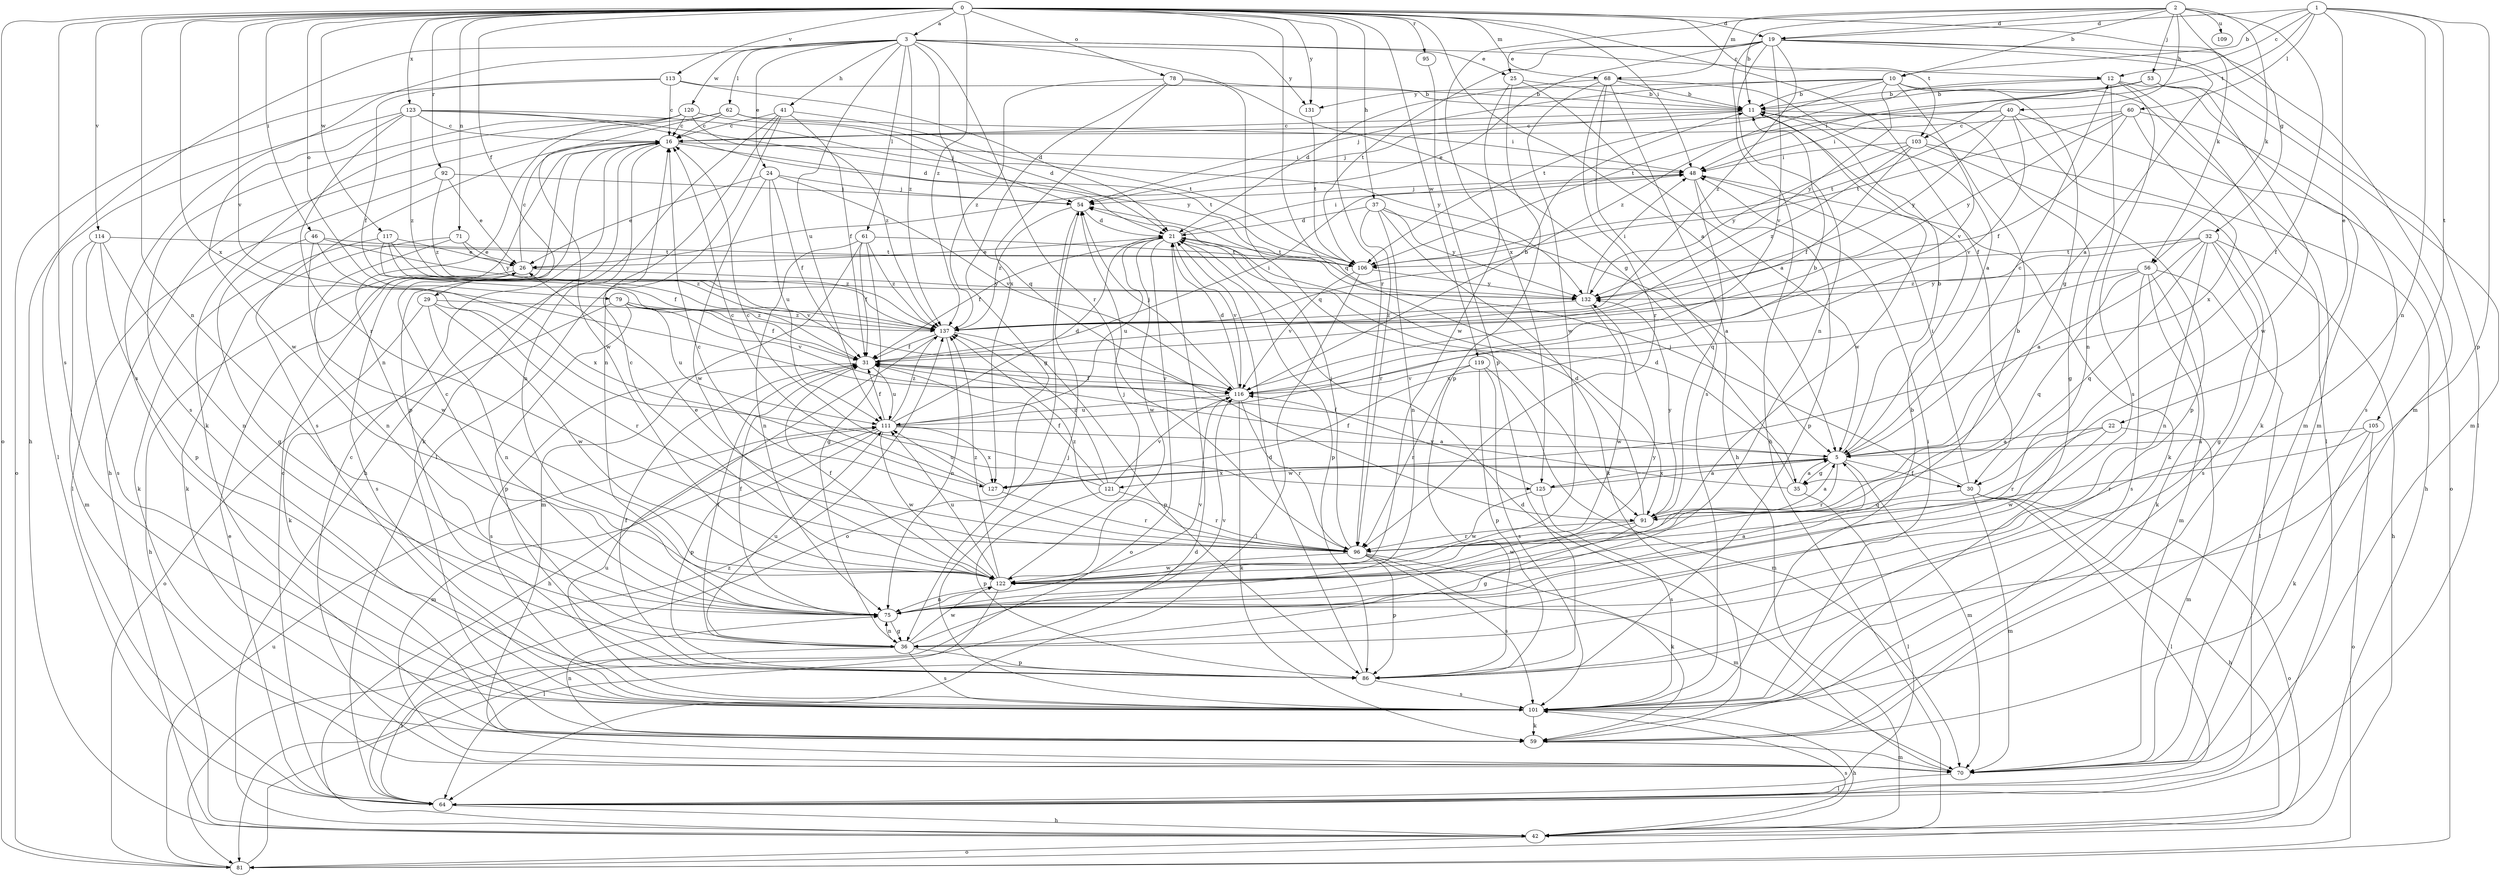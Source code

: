 strict digraph  {
0;
1;
2;
3;
5;
10;
11;
12;
16;
19;
21;
22;
24;
25;
26;
29;
30;
31;
32;
35;
36;
37;
40;
41;
42;
46;
48;
53;
54;
56;
59;
60;
61;
62;
64;
68;
70;
71;
75;
78;
79;
81;
86;
91;
92;
95;
96;
101;
103;
105;
106;
109;
111;
113;
114;
116;
117;
119;
120;
121;
122;
123;
125;
127;
131;
132;
137;
0 -> 3  [label=a];
0 -> 5  [label=a];
0 -> 19  [label=d];
0 -> 29  [label=f];
0 -> 30  [label=f];
0 -> 37  [label=h];
0 -> 46  [label=i];
0 -> 48  [label=i];
0 -> 56  [label=k];
0 -> 68  [label=m];
0 -> 71  [label=n];
0 -> 75  [label=n];
0 -> 78  [label=o];
0 -> 79  [label=o];
0 -> 81  [label=o];
0 -> 91  [label=q];
0 -> 92  [label=r];
0 -> 95  [label=r];
0 -> 96  [label=r];
0 -> 101  [label=s];
0 -> 103  [label=t];
0 -> 113  [label=v];
0 -> 114  [label=v];
0 -> 116  [label=v];
0 -> 117  [label=w];
0 -> 119  [label=w];
0 -> 123  [label=x];
0 -> 125  [label=x];
0 -> 131  [label=y];
0 -> 137  [label=z];
1 -> 10  [label=b];
1 -> 12  [label=c];
1 -> 19  [label=d];
1 -> 22  [label=e];
1 -> 60  [label=l];
1 -> 75  [label=n];
1 -> 86  [label=p];
1 -> 103  [label=t];
1 -> 105  [label=t];
2 -> 10  [label=b];
2 -> 11  [label=b];
2 -> 19  [label=d];
2 -> 30  [label=f];
2 -> 32  [label=g];
2 -> 40  [label=h];
2 -> 53  [label=j];
2 -> 56  [label=k];
2 -> 68  [label=m];
2 -> 109  [label=u];
2 -> 125  [label=x];
3 -> 12  [label=c];
3 -> 24  [label=e];
3 -> 25  [label=e];
3 -> 35  [label=g];
3 -> 41  [label=h];
3 -> 42  [label=h];
3 -> 61  [label=l];
3 -> 62  [label=l];
3 -> 91  [label=q];
3 -> 96  [label=r];
3 -> 101  [label=s];
3 -> 111  [label=u];
3 -> 120  [label=w];
3 -> 131  [label=y];
3 -> 137  [label=z];
5 -> 11  [label=b];
5 -> 12  [label=c];
5 -> 30  [label=f];
5 -> 31  [label=f];
5 -> 35  [label=g];
5 -> 70  [label=m];
5 -> 96  [label=r];
5 -> 121  [label=w];
5 -> 125  [label=x];
5 -> 127  [label=x];
10 -> 11  [label=b];
10 -> 35  [label=g];
10 -> 54  [label=j];
10 -> 70  [label=m];
10 -> 106  [label=t];
10 -> 116  [label=v];
10 -> 131  [label=y];
10 -> 132  [label=y];
11 -> 16  [label=c];
11 -> 36  [label=g];
11 -> 54  [label=j];
11 -> 122  [label=w];
12 -> 11  [label=b];
12 -> 64  [label=l];
12 -> 70  [label=m];
12 -> 75  [label=n];
12 -> 101  [label=s];
12 -> 137  [label=z];
16 -> 48  [label=i];
16 -> 59  [label=k];
16 -> 75  [label=n];
16 -> 86  [label=p];
16 -> 101  [label=s];
16 -> 106  [label=t];
19 -> 5  [label=a];
19 -> 25  [label=e];
19 -> 26  [label=e];
19 -> 42  [label=h];
19 -> 64  [label=l];
19 -> 70  [label=m];
19 -> 75  [label=n];
19 -> 106  [label=t];
19 -> 116  [label=v];
19 -> 137  [label=z];
21 -> 26  [label=e];
21 -> 31  [label=f];
21 -> 48  [label=i];
21 -> 81  [label=o];
21 -> 86  [label=p];
21 -> 106  [label=t];
21 -> 111  [label=u];
21 -> 116  [label=v];
21 -> 122  [label=w];
22 -> 5  [label=a];
22 -> 70  [label=m];
22 -> 96  [label=r];
22 -> 122  [label=w];
24 -> 26  [label=e];
24 -> 31  [label=f];
24 -> 54  [label=j];
24 -> 111  [label=u];
24 -> 116  [label=v];
24 -> 122  [label=w];
25 -> 5  [label=a];
25 -> 11  [label=b];
25 -> 86  [label=p];
25 -> 122  [label=w];
26 -> 16  [label=c];
26 -> 42  [label=h];
26 -> 101  [label=s];
26 -> 132  [label=y];
29 -> 75  [label=n];
29 -> 81  [label=o];
29 -> 96  [label=r];
29 -> 122  [label=w];
29 -> 137  [label=z];
30 -> 42  [label=h];
30 -> 48  [label=i];
30 -> 54  [label=j];
30 -> 64  [label=l];
30 -> 70  [label=m];
30 -> 81  [label=o];
30 -> 91  [label=q];
31 -> 48  [label=i];
31 -> 101  [label=s];
31 -> 111  [label=u];
31 -> 116  [label=v];
32 -> 5  [label=a];
32 -> 36  [label=g];
32 -> 42  [label=h];
32 -> 75  [label=n];
32 -> 91  [label=q];
32 -> 101  [label=s];
32 -> 106  [label=t];
32 -> 137  [label=z];
35 -> 5  [label=a];
35 -> 21  [label=d];
35 -> 31  [label=f];
35 -> 64  [label=l];
36 -> 16  [label=c];
36 -> 31  [label=f];
36 -> 64  [label=l];
36 -> 75  [label=n];
36 -> 86  [label=p];
36 -> 101  [label=s];
36 -> 111  [label=u];
36 -> 116  [label=v];
36 -> 122  [label=w];
37 -> 5  [label=a];
37 -> 21  [label=d];
37 -> 59  [label=k];
37 -> 75  [label=n];
37 -> 96  [label=r];
37 -> 132  [label=y];
40 -> 16  [label=c];
40 -> 48  [label=i];
40 -> 59  [label=k];
40 -> 81  [label=o];
40 -> 106  [label=t];
40 -> 116  [label=v];
40 -> 132  [label=y];
41 -> 16  [label=c];
41 -> 31  [label=f];
41 -> 42  [label=h];
41 -> 64  [label=l];
41 -> 75  [label=n];
41 -> 132  [label=y];
42 -> 81  [label=o];
42 -> 101  [label=s];
46 -> 36  [label=g];
46 -> 106  [label=t];
46 -> 122  [label=w];
46 -> 127  [label=x];
46 -> 132  [label=y];
48 -> 54  [label=j];
48 -> 59  [label=k];
48 -> 86  [label=p];
48 -> 91  [label=q];
53 -> 11  [label=b];
53 -> 48  [label=i];
53 -> 70  [label=m];
53 -> 106  [label=t];
53 -> 122  [label=w];
54 -> 21  [label=d];
54 -> 81  [label=o];
54 -> 137  [label=z];
56 -> 59  [label=k];
56 -> 64  [label=l];
56 -> 70  [label=m];
56 -> 91  [label=q];
56 -> 101  [label=s];
56 -> 127  [label=x];
56 -> 132  [label=y];
59 -> 70  [label=m];
59 -> 75  [label=n];
60 -> 16  [label=c];
60 -> 31  [label=f];
60 -> 101  [label=s];
60 -> 106  [label=t];
60 -> 127  [label=x];
60 -> 132  [label=y];
61 -> 31  [label=f];
61 -> 36  [label=g];
61 -> 70  [label=m];
61 -> 75  [label=n];
61 -> 106  [label=t];
61 -> 137  [label=z];
62 -> 16  [label=c];
62 -> 21  [label=d];
62 -> 42  [label=h];
62 -> 48  [label=i];
62 -> 122  [label=w];
64 -> 16  [label=c];
64 -> 26  [label=e];
64 -> 42  [label=h];
64 -> 137  [label=z];
68 -> 5  [label=a];
68 -> 11  [label=b];
68 -> 21  [label=d];
68 -> 42  [label=h];
68 -> 96  [label=r];
68 -> 101  [label=s];
68 -> 122  [label=w];
70 -> 16  [label=c];
70 -> 21  [label=d];
70 -> 64  [label=l];
71 -> 26  [label=e];
71 -> 59  [label=k];
71 -> 75  [label=n];
71 -> 137  [label=z];
75 -> 5  [label=a];
75 -> 31  [label=f];
75 -> 36  [label=g];
75 -> 116  [label=v];
75 -> 132  [label=y];
78 -> 11  [label=b];
78 -> 36  [label=g];
78 -> 91  [label=q];
78 -> 127  [label=x];
78 -> 137  [label=z];
79 -> 31  [label=f];
79 -> 59  [label=k];
79 -> 86  [label=p];
79 -> 111  [label=u];
79 -> 116  [label=v];
79 -> 137  [label=z];
81 -> 21  [label=d];
81 -> 111  [label=u];
86 -> 21  [label=d];
86 -> 31  [label=f];
86 -> 101  [label=s];
91 -> 5  [label=a];
91 -> 21  [label=d];
91 -> 36  [label=g];
91 -> 96  [label=r];
91 -> 122  [label=w];
91 -> 132  [label=y];
92 -> 26  [label=e];
92 -> 54  [label=j];
92 -> 64  [label=l];
92 -> 137  [label=z];
95 -> 86  [label=p];
96 -> 11  [label=b];
96 -> 16  [label=c];
96 -> 26  [label=e];
96 -> 54  [label=j];
96 -> 59  [label=k];
96 -> 70  [label=m];
96 -> 86  [label=p];
96 -> 101  [label=s];
96 -> 122  [label=w];
96 -> 137  [label=z];
101 -> 11  [label=b];
101 -> 42  [label=h];
101 -> 48  [label=i];
101 -> 54  [label=j];
101 -> 59  [label=k];
101 -> 111  [label=u];
103 -> 31  [label=f];
103 -> 42  [label=h];
103 -> 48  [label=i];
103 -> 86  [label=p];
103 -> 132  [label=y];
103 -> 137  [label=z];
105 -> 5  [label=a];
105 -> 59  [label=k];
105 -> 81  [label=o];
105 -> 96  [label=r];
106 -> 64  [label=l];
106 -> 116  [label=v];
106 -> 132  [label=y];
111 -> 5  [label=a];
111 -> 11  [label=b];
111 -> 21  [label=d];
111 -> 31  [label=f];
111 -> 70  [label=m];
111 -> 86  [label=p];
111 -> 122  [label=w];
111 -> 127  [label=x];
111 -> 137  [label=z];
113 -> 11  [label=b];
113 -> 16  [label=c];
113 -> 21  [label=d];
113 -> 31  [label=f];
113 -> 81  [label=o];
114 -> 70  [label=m];
114 -> 75  [label=n];
114 -> 86  [label=p];
114 -> 101  [label=s];
114 -> 106  [label=t];
116 -> 11  [label=b];
116 -> 21  [label=d];
116 -> 31  [label=f];
116 -> 54  [label=j];
116 -> 59  [label=k];
116 -> 96  [label=r];
116 -> 111  [label=u];
117 -> 26  [label=e];
117 -> 31  [label=f];
117 -> 59  [label=k];
117 -> 116  [label=v];
117 -> 137  [label=z];
119 -> 70  [label=m];
119 -> 86  [label=p];
119 -> 96  [label=r];
119 -> 101  [label=s];
119 -> 116  [label=v];
120 -> 16  [label=c];
120 -> 54  [label=j];
120 -> 59  [label=k];
120 -> 75  [label=n];
120 -> 101  [label=s];
120 -> 137  [label=z];
121 -> 16  [label=c];
121 -> 31  [label=f];
121 -> 86  [label=p];
121 -> 96  [label=r];
121 -> 116  [label=v];
121 -> 137  [label=z];
122 -> 16  [label=c];
122 -> 31  [label=f];
122 -> 54  [label=j];
122 -> 64  [label=l];
122 -> 75  [label=n];
122 -> 111  [label=u];
122 -> 137  [label=z];
123 -> 16  [label=c];
123 -> 21  [label=d];
123 -> 64  [label=l];
123 -> 96  [label=r];
123 -> 106  [label=t];
123 -> 122  [label=w];
123 -> 132  [label=y];
123 -> 137  [label=z];
125 -> 5  [label=a];
125 -> 101  [label=s];
125 -> 116  [label=v];
125 -> 122  [label=w];
127 -> 16  [label=c];
127 -> 96  [label=r];
127 -> 111  [label=u];
131 -> 106  [label=t];
132 -> 48  [label=i];
132 -> 122  [label=w];
132 -> 137  [label=z];
137 -> 31  [label=f];
137 -> 42  [label=h];
137 -> 75  [label=n];
137 -> 86  [label=p];
}
